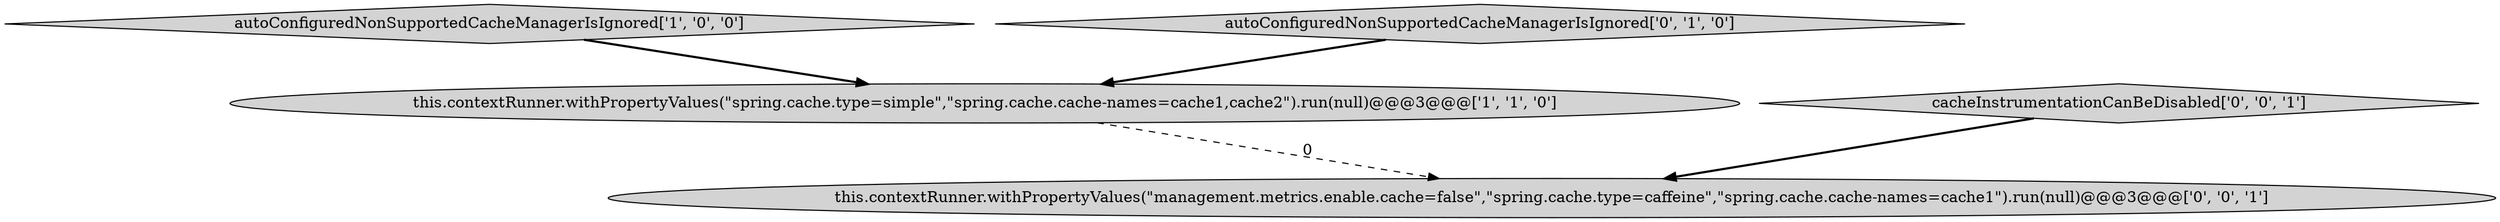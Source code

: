 digraph {
1 [style = filled, label = "autoConfiguredNonSupportedCacheManagerIsIgnored['1', '0', '0']", fillcolor = lightgray, shape = diamond image = "AAA0AAABBB1BBB"];
0 [style = filled, label = "this.contextRunner.withPropertyValues(\"spring.cache.type=simple\",\"spring.cache.cache-names=cache1,cache2\").run(null)@@@3@@@['1', '1', '0']", fillcolor = lightgray, shape = ellipse image = "AAA0AAABBB1BBB"];
4 [style = filled, label = "this.contextRunner.withPropertyValues(\"management.metrics.enable.cache=false\",\"spring.cache.type=caffeine\",\"spring.cache.cache-names=cache1\").run(null)@@@3@@@['0', '0', '1']", fillcolor = lightgray, shape = ellipse image = "AAA0AAABBB3BBB"];
3 [style = filled, label = "cacheInstrumentationCanBeDisabled['0', '0', '1']", fillcolor = lightgray, shape = diamond image = "AAA0AAABBB3BBB"];
2 [style = filled, label = "autoConfiguredNonSupportedCacheManagerIsIgnored['0', '1', '0']", fillcolor = lightgray, shape = diamond image = "AAA0AAABBB2BBB"];
2->0 [style = bold, label=""];
1->0 [style = bold, label=""];
3->4 [style = bold, label=""];
0->4 [style = dashed, label="0"];
}
